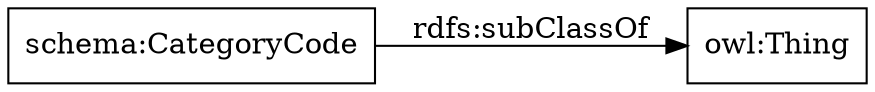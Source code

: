 digraph ar2dtool_diagram { 
rankdir=LR;
size="1000"
node [shape = rectangle, color="black"]; "schema:CategoryCode" ; /*classes style*/
	"schema:CategoryCode" -> "owl:Thing" [ label = "rdfs:subClassOf" ];

}
